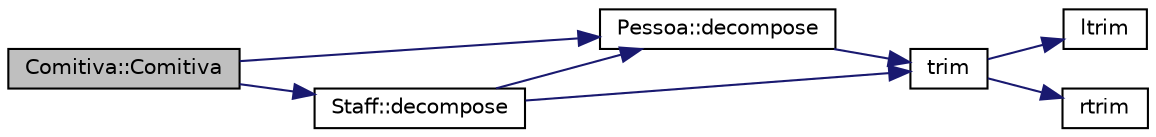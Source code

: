 digraph "Comitiva::Comitiva"
{
 // LATEX_PDF_SIZE
  edge [fontname="Helvetica",fontsize="10",labelfontname="Helvetica",labelfontsize="10"];
  node [fontname="Helvetica",fontsize="10",shape=record];
  rankdir="LR";
  Node1 [label="Comitiva::Comitiva",height=0.2,width=0.4,color="black", fillcolor="grey75", style="filled", fontcolor="black",tooltip="Esta função coloca no vetor \"pessoas\" todas as pessoas presentes no ficheiro \"portugal...."];
  Node1 -> Node2 [color="midnightblue",fontsize="10",style="solid",fontname="Helvetica"];
  Node2 [label="Staff::decompose",height=0.2,width=0.4,color="black", fillcolor="white", style="filled",URL="$class_staff.html#aa7941bdc8d088de051cdce5a53ec316c",tooltip="Decompõe uma linha de um elemento do Staff em \"portugal.txt\" nos argumentos do Staff."];
  Node2 -> Node3 [color="midnightblue",fontsize="10",style="solid",fontname="Helvetica"];
  Node3 [label="Pessoa::decompose",height=0.2,width=0.4,color="black", fillcolor="white", style="filled",URL="$class_pessoa.html#a46f7c8276fa1ad2bf522e0a5740ab6ad",tooltip="Decompõe os elementos comuns de Atleta e Staff de uma linha em \"portugal.txt\"."];
  Node3 -> Node4 [color="midnightblue",fontsize="10",style="solid",fontname="Helvetica"];
  Node4 [label="trim",height=0.2,width=0.4,color="black", fillcolor="white", style="filled",URL="$utils_8cpp.html#adc61ec70963fb00fb3ff6648a60bacaf",tooltip="Remove os espaços de uma dada string (no início e no fim), passada como argumento."];
  Node4 -> Node5 [color="midnightblue",fontsize="10",style="solid",fontname="Helvetica"];
  Node5 [label="ltrim",height=0.2,width=0.4,color="black", fillcolor="white", style="filled",URL="$utils_8cpp.html#ae4c2068faaefc606cc34672057524393",tooltip="Remove os espaços no início de uma dada string, passada como argumento."];
  Node4 -> Node6 [color="midnightblue",fontsize="10",style="solid",fontname="Helvetica"];
  Node6 [label="rtrim",height=0.2,width=0.4,color="black", fillcolor="white", style="filled",URL="$utils_8cpp.html#ac6645a859c82ba752011a510c0702ce0",tooltip="Remove os espaços no fim de uma dada string, passada como argumento."];
  Node2 -> Node4 [color="midnightblue",fontsize="10",style="solid",fontname="Helvetica"];
  Node1 -> Node3 [color="midnightblue",fontsize="10",style="solid",fontname="Helvetica"];
}
